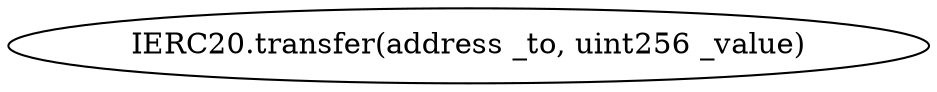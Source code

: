 digraph "" {
	graph [bb="0,0,374.45,36"];
	node [label="\N"];
	"IERC20.transfer(address _to, uint256 _value)"	 [height=0.5,
		pos="187.22,18",
		width=5.2007];
}
digraph "" {
	graph [bb="0,0,374.45,36"];
	node [label="\N"];
	"IERC20.transfer(address _to, uint256 _value)"	 [height=0.5,
		pos="187.22,18",
		width=5.2007];
}
digraph "" {
	graph [bb="0,0,374.45,36"];
	node [label="\N"];
	"IERC20.transfer(address _to, uint256 _value)"	 [height=0.5,
		pos="187.22,18",
		width=5.2007];
}
digraph "" {
	graph [bb="0,0,374.45,36"];
	node [label="\N"];
	"IERC20.transfer(address _to, uint256 _value)"	 [height=0.5,
		pos="187.22,18",
		width=5.2007];
}
digraph "" {
	graph [bb="0,0,374.45,36"];
	node [label="\N"];
	"IERC20.transfer(address _to, uint256 _value)"	 [height=0.5,
		pos="187.22,18",
		width=5.2007];
}
